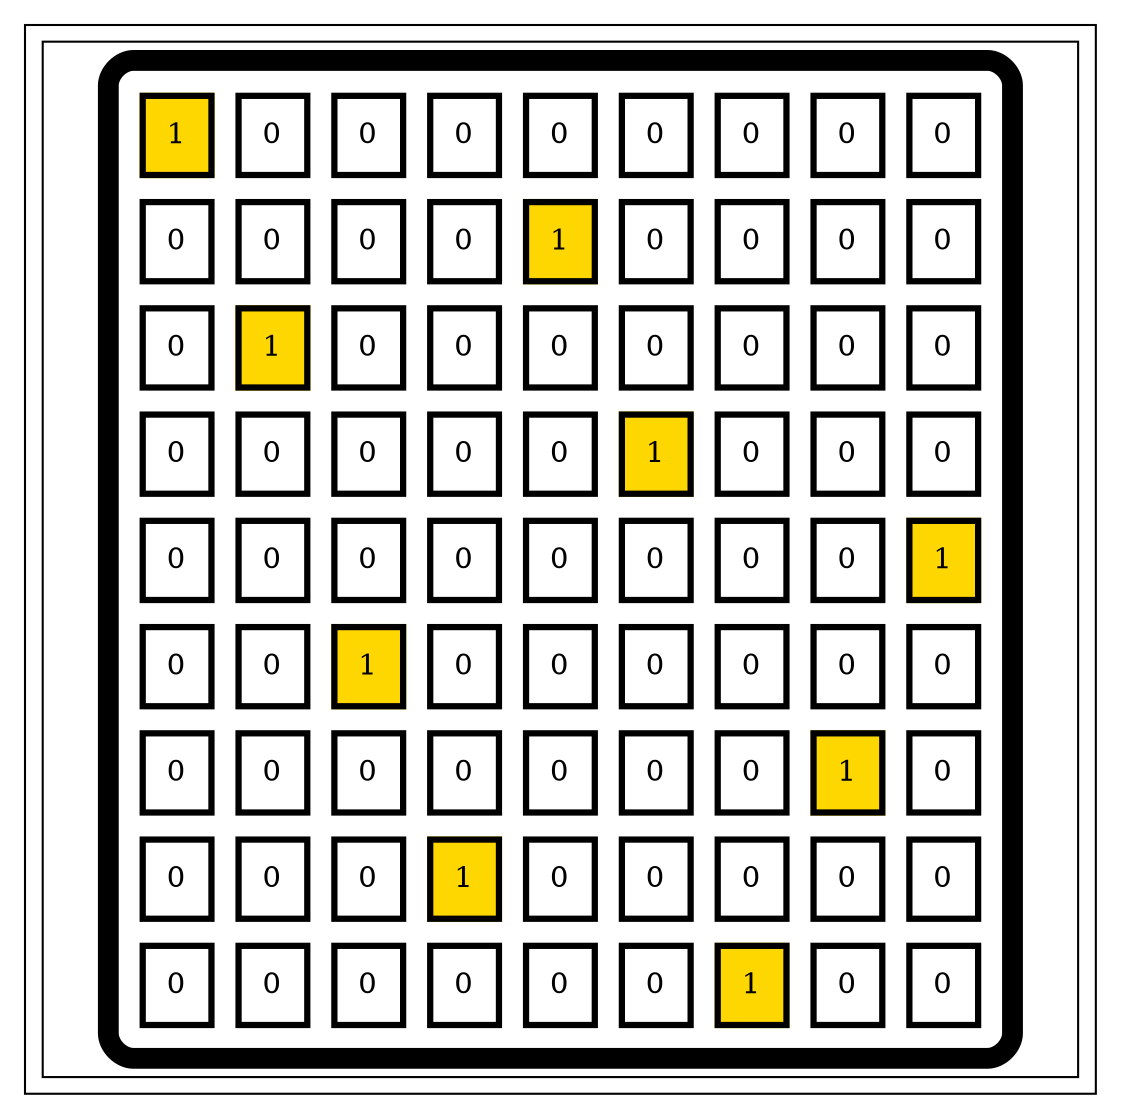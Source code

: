digraph G { bgcolor="white" style="filled" 
 subgraph cluster1 {fillcolor="white" style="filled" 
 node [shape=square fillcolor="white" style="radial" gradientangle=180] 
 a0 [label=< 
 <TABLE border="10" cellspacing="10" cellpadding="10" style="rounded" bgcolor="white" gradientangle="315"><TR><TD border="3"  bgcolor="gold" gradientangle="315">1</TD>
<TD border="3"  bgcolor="white" gradientangle="315">0</TD>
<TD border="3"  bgcolor="white" gradientangle="315">0</TD>
<TD border="3"  bgcolor="white" gradientangle="315">0</TD>
<TD border="3"  bgcolor="white" gradientangle="315">0</TD>
<TD border="3"  bgcolor="white" gradientangle="315">0</TD>
<TD border="3"  bgcolor="white" gradientangle="315">0</TD>
<TD border="3"  bgcolor="white" gradientangle="315">0</TD>
<TD border="3"  bgcolor="white" gradientangle="315">0</TD>
</TR>
<TR><TD border="3"  bgcolor="white" gradientangle="315">0</TD>
<TD border="3"  bgcolor="white" gradientangle="315">0</TD>
<TD border="3"  bgcolor="white" gradientangle="315">0</TD>
<TD border="3"  bgcolor="white" gradientangle="315">0</TD>
<TD border="3"  bgcolor="gold" gradientangle="315">1</TD>
<TD border="3"  bgcolor="white" gradientangle="315">0</TD>
<TD border="3"  bgcolor="white" gradientangle="315">0</TD>
<TD border="3"  bgcolor="white" gradientangle="315">0</TD>
<TD border="3"  bgcolor="white" gradientangle="315">0</TD>
</TR>
<TR><TD border="3"  bgcolor="white" gradientangle="315">0</TD>
<TD border="3"  bgcolor="gold" gradientangle="315">1</TD>
<TD border="3"  bgcolor="white" gradientangle="315">0</TD>
<TD border="3"  bgcolor="white" gradientangle="315">0</TD>
<TD border="3"  bgcolor="white" gradientangle="315">0</TD>
<TD border="3"  bgcolor="white" gradientangle="315">0</TD>
<TD border="3"  bgcolor="white" gradientangle="315">0</TD>
<TD border="3"  bgcolor="white" gradientangle="315">0</TD>
<TD border="3"  bgcolor="white" gradientangle="315">0</TD>
</TR>
<TR><TD border="3"  bgcolor="white" gradientangle="315">0</TD>
<TD border="3"  bgcolor="white" gradientangle="315">0</TD>
<TD border="3"  bgcolor="white" gradientangle="315">0</TD>
<TD border="3"  bgcolor="white" gradientangle="315">0</TD>
<TD border="3"  bgcolor="white" gradientangle="315">0</TD>
<TD border="3"  bgcolor="gold" gradientangle="315">1</TD>
<TD border="3"  bgcolor="white" gradientangle="315">0</TD>
<TD border="3"  bgcolor="white" gradientangle="315">0</TD>
<TD border="3"  bgcolor="white" gradientangle="315">0</TD>
</TR>
<TR><TD border="3"  bgcolor="white" gradientangle="315">0</TD>
<TD border="3"  bgcolor="white" gradientangle="315">0</TD>
<TD border="3"  bgcolor="white" gradientangle="315">0</TD>
<TD border="3"  bgcolor="white" gradientangle="315">0</TD>
<TD border="3"  bgcolor="white" gradientangle="315">0</TD>
<TD border="3"  bgcolor="white" gradientangle="315">0</TD>
<TD border="3"  bgcolor="white" gradientangle="315">0</TD>
<TD border="3"  bgcolor="white" gradientangle="315">0</TD>
<TD border="3"  bgcolor="gold" gradientangle="315">1</TD>
</TR>
<TR><TD border="3"  bgcolor="white" gradientangle="315">0</TD>
<TD border="3"  bgcolor="white" gradientangle="315">0</TD>
<TD border="3"  bgcolor="gold" gradientangle="315">1</TD>
<TD border="3"  bgcolor="white" gradientangle="315">0</TD>
<TD border="3"  bgcolor="white" gradientangle="315">0</TD>
<TD border="3"  bgcolor="white" gradientangle="315">0</TD>
<TD border="3"  bgcolor="white" gradientangle="315">0</TD>
<TD border="3"  bgcolor="white" gradientangle="315">0</TD>
<TD border="3"  bgcolor="white" gradientangle="315">0</TD>
</TR>
<TR><TD border="3"  bgcolor="white" gradientangle="315">0</TD>
<TD border="3"  bgcolor="white" gradientangle="315">0</TD>
<TD border="3"  bgcolor="white" gradientangle="315">0</TD>
<TD border="3"  bgcolor="white" gradientangle="315">0</TD>
<TD border="3"  bgcolor="white" gradientangle="315">0</TD>
<TD border="3"  bgcolor="white" gradientangle="315">0</TD>
<TD border="3"  bgcolor="white" gradientangle="315">0</TD>
<TD border="3"  bgcolor="gold" gradientangle="315">1</TD>
<TD border="3"  bgcolor="white" gradientangle="315">0</TD>
</TR>
<TR><TD border="3"  bgcolor="white" gradientangle="315">0</TD>
<TD border="3"  bgcolor="white" gradientangle="315">0</TD>
<TD border="3"  bgcolor="white" gradientangle="315">0</TD>
<TD border="3"  bgcolor="gold" gradientangle="315">1</TD>
<TD border="3"  bgcolor="white" gradientangle="315">0</TD>
<TD border="3"  bgcolor="white" gradientangle="315">0</TD>
<TD border="3"  bgcolor="white" gradientangle="315">0</TD>
<TD border="3"  bgcolor="white" gradientangle="315">0</TD>
<TD border="3"  bgcolor="white" gradientangle="315">0</TD>
</TR>
<TR><TD border="3"  bgcolor="white" gradientangle="315">0</TD>
<TD border="3"  bgcolor="white" gradientangle="315">0</TD>
<TD border="3"  bgcolor="white" gradientangle="315">0</TD>
<TD border="3"  bgcolor="white" gradientangle="315">0</TD>
<TD border="3"  bgcolor="white" gradientangle="315">0</TD>
<TD border="3"  bgcolor="white" gradientangle="315">0</TD>
<TD border="3"  bgcolor="gold" gradientangle="315">1</TD>
<TD border="3"  bgcolor="white" gradientangle="315">0</TD>
<TD border="3"  bgcolor="white" gradientangle="315">0</TD>
</TR>
</TABLE>>];}}